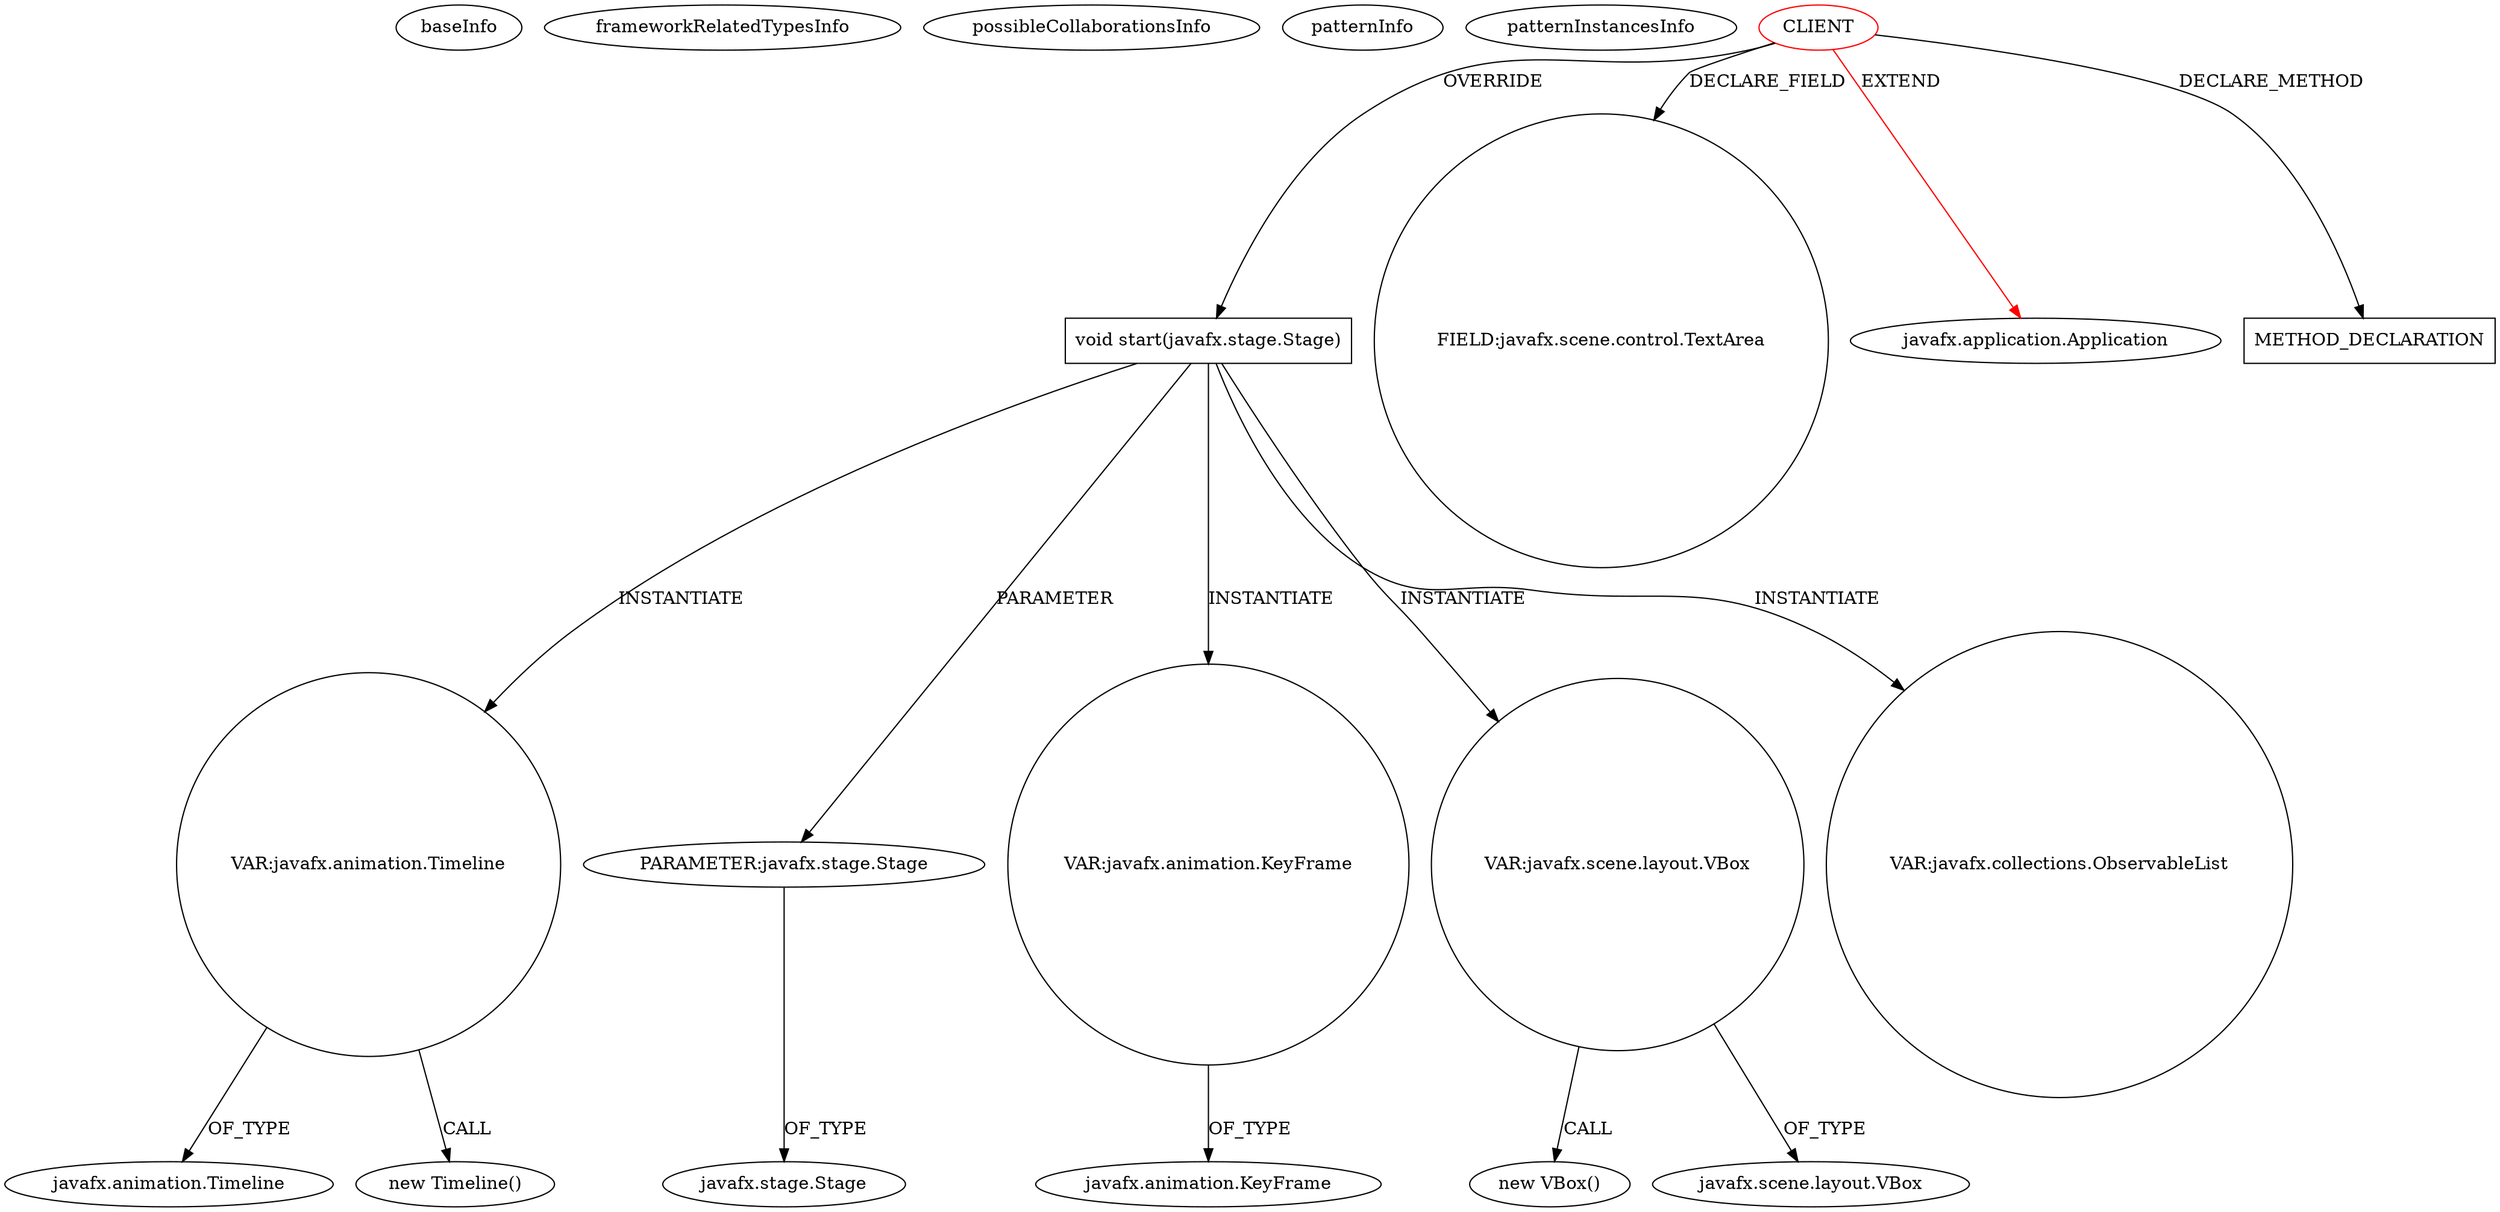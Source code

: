digraph {
baseInfo[graphId=210,category="pattern",isAnonymous=false,possibleRelation=false]
frameworkRelatedTypesInfo[0="javafx.application.Application"]
possibleCollaborationsInfo[]
patternInfo[frequency=2.0,patternRootClient=0]
patternInstancesInfo[0="Totenfluch-TPrivateChat-Client~/Totenfluch-TPrivateChat-Client/TPrivateChat-Client-master/TPvtChat-C/src/me/Totenfluch/pack/Main.java~Main~1483",1="kcy1860-viterbi~/kcy1860-viterbi/viterbi-master/src/ai/prob/viterbi/Driver.java~Driver~3432"]
40[label="void start(javafx.stage.Stage)",vertexType="OVERRIDING_METHOD_DECLARATION",isFrameworkType=false,shape=box]
94[label="VAR:javafx.animation.Timeline",vertexType="VARIABLE_EXPRESION",isFrameworkType=false,shape=circle]
0[label="CLIENT",vertexType="ROOT_CLIENT_CLASS_DECLARATION",isFrameworkType=false,color=red]
41[label="PARAMETER:javafx.stage.Stage",vertexType="PARAMETER_DECLARATION",isFrameworkType=false]
26[label="FIELD:javafx.scene.control.TextArea",vertexType="FIELD_DECLARATION",isFrameworkType=false,shape=circle]
667[label="VAR:javafx.animation.KeyFrame",vertexType="VARIABLE_EXPRESION",isFrameworkType=false,shape=circle]
354[label="VAR:javafx.scene.layout.VBox",vertexType="VARIABLE_EXPRESION",isFrameworkType=false,shape=circle]
98[label="javafx.animation.KeyFrame",vertexType="FRAMEWORK_CLASS_TYPE",isFrameworkType=false]
95[label="javafx.animation.Timeline",vertexType="FRAMEWORK_CLASS_TYPE",isFrameworkType=false]
39[label="javafx.stage.Stage",vertexType="FRAMEWORK_CLASS_TYPE",isFrameworkType=false]
1[label="javafx.application.Application",vertexType="FRAMEWORK_CLASS_TYPE",isFrameworkType=false]
93[label="new Timeline()",vertexType="CONSTRUCTOR_CALL",isFrameworkType=false]
845[label="METHOD_DECLARATION",vertexType="CLIENT_METHOD_DECLARATION",isFrameworkType=false,shape=box]
353[label="new VBox()",vertexType="CONSTRUCTOR_CALL",isFrameworkType=false]
29[label="javafx.scene.layout.VBox",vertexType="FRAMEWORK_CLASS_TYPE",isFrameworkType=false]
565[label="VAR:javafx.collections.ObservableList",vertexType="VARIABLE_EXPRESION",isFrameworkType=false,shape=circle]
40->94[label="INSTANTIATE"]
354->353[label="CALL"]
354->29[label="OF_TYPE"]
94->95[label="OF_TYPE"]
40->354[label="INSTANTIATE"]
41->39[label="OF_TYPE"]
667->98[label="OF_TYPE"]
94->93[label="CALL"]
0->1[label="EXTEND",color=red]
40->667[label="INSTANTIATE"]
0->26[label="DECLARE_FIELD"]
40->41[label="PARAMETER"]
40->565[label="INSTANTIATE"]
0->845[label="DECLARE_METHOD"]
0->40[label="OVERRIDE"]
}
